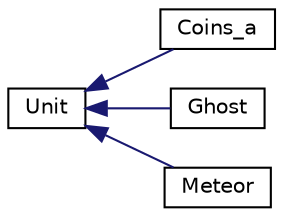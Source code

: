digraph "Graphical Class Hierarchy"
{
 // LATEX_PDF_SIZE
  edge [fontname="Helvetica",fontsize="10",labelfontname="Helvetica",labelfontsize="10"];
  node [fontname="Helvetica",fontsize="10",shape=record];
  rankdir="LR";
  Node0 [label="Unit",height=0.2,width=0.4,color="black", fillcolor="white", style="filled",URL="$classUnit.html",tooltip=" "];
  Node0 -> Node1 [dir="back",color="midnightblue",fontsize="10",style="solid",fontname="Helvetica"];
  Node1 [label="Coins_a",height=0.2,width=0.4,color="black", fillcolor="white", style="filled",URL="$classCoins__a.html",tooltip="c les piéce que le joueur gagne"];
  Node0 -> Node2 [dir="back",color="midnightblue",fontsize="10",style="solid",fontname="Helvetica"];
  Node2 [label="Ghost",height=0.2,width=0.4,color="black", fillcolor="white", style="filled",URL="$classGhost.html",tooltip="cette classe représente un fantôme dans le jeu et hérite de la classe Unit et contient des méthodes p..."];
  Node0 -> Node3 [dir="back",color="midnightblue",fontsize="10",style="solid",fontname="Helvetica"];
  Node3 [label="Meteor",height=0.2,width=0.4,color="black", fillcolor="white", style="filled",URL="$classMeteor.html",tooltip=" "];
}
